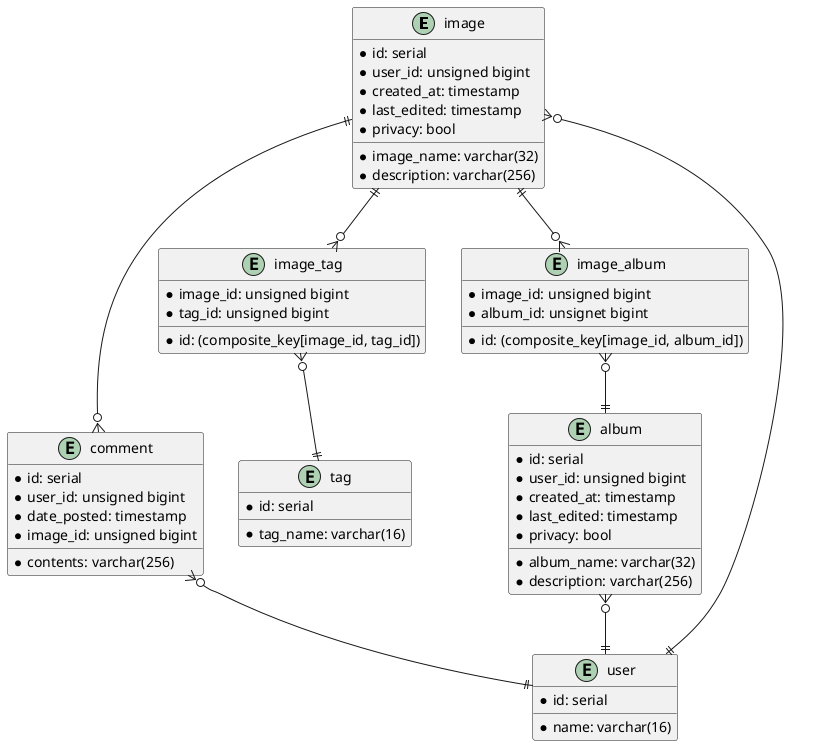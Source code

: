 @startuml
entity image {
* id: serial
* image_name: varchar(32)
* user_id: unsigned bigint
* created_at: timestamp
* last_edited: timestamp
* description: varchar(256)
* privacy: bool
  
}

entity comment {
*id: serial
*user_id: unsigned bigint
*contents: varchar(256)
*date_posted: timestamp
*image_id: unsigned bigint

}

entity tag {
*id: serial
*tag_name: varchar(16)
}

entity album {
*id: serial
*album_name: varchar(32)
*user_id: unsigned bigint
*description: varchar(256)
*created_at: timestamp
*last_edited: timestamp
*privacy: bool
}

entity image_tag{
  * id: (composite_key[image_id, tag_id])
  *image_id: unsigned bigint
  *tag_id: unsigned bigint
}

entity image_album{
  *id: (composite_key[image_id, album_id])
  *image_id: unsigned bigint
  *album_id: unsignet bigint
}

entity user{
  *id: serial
  *name: varchar(16)
}


user ||--o{ image
image ||--o{  image_tag 
image_tag }o--|| tag
image ||--o{ image_album
image_album }o--||album
image ||--o{ comment
album }o--|| user
comment }o--|| user



@enduml